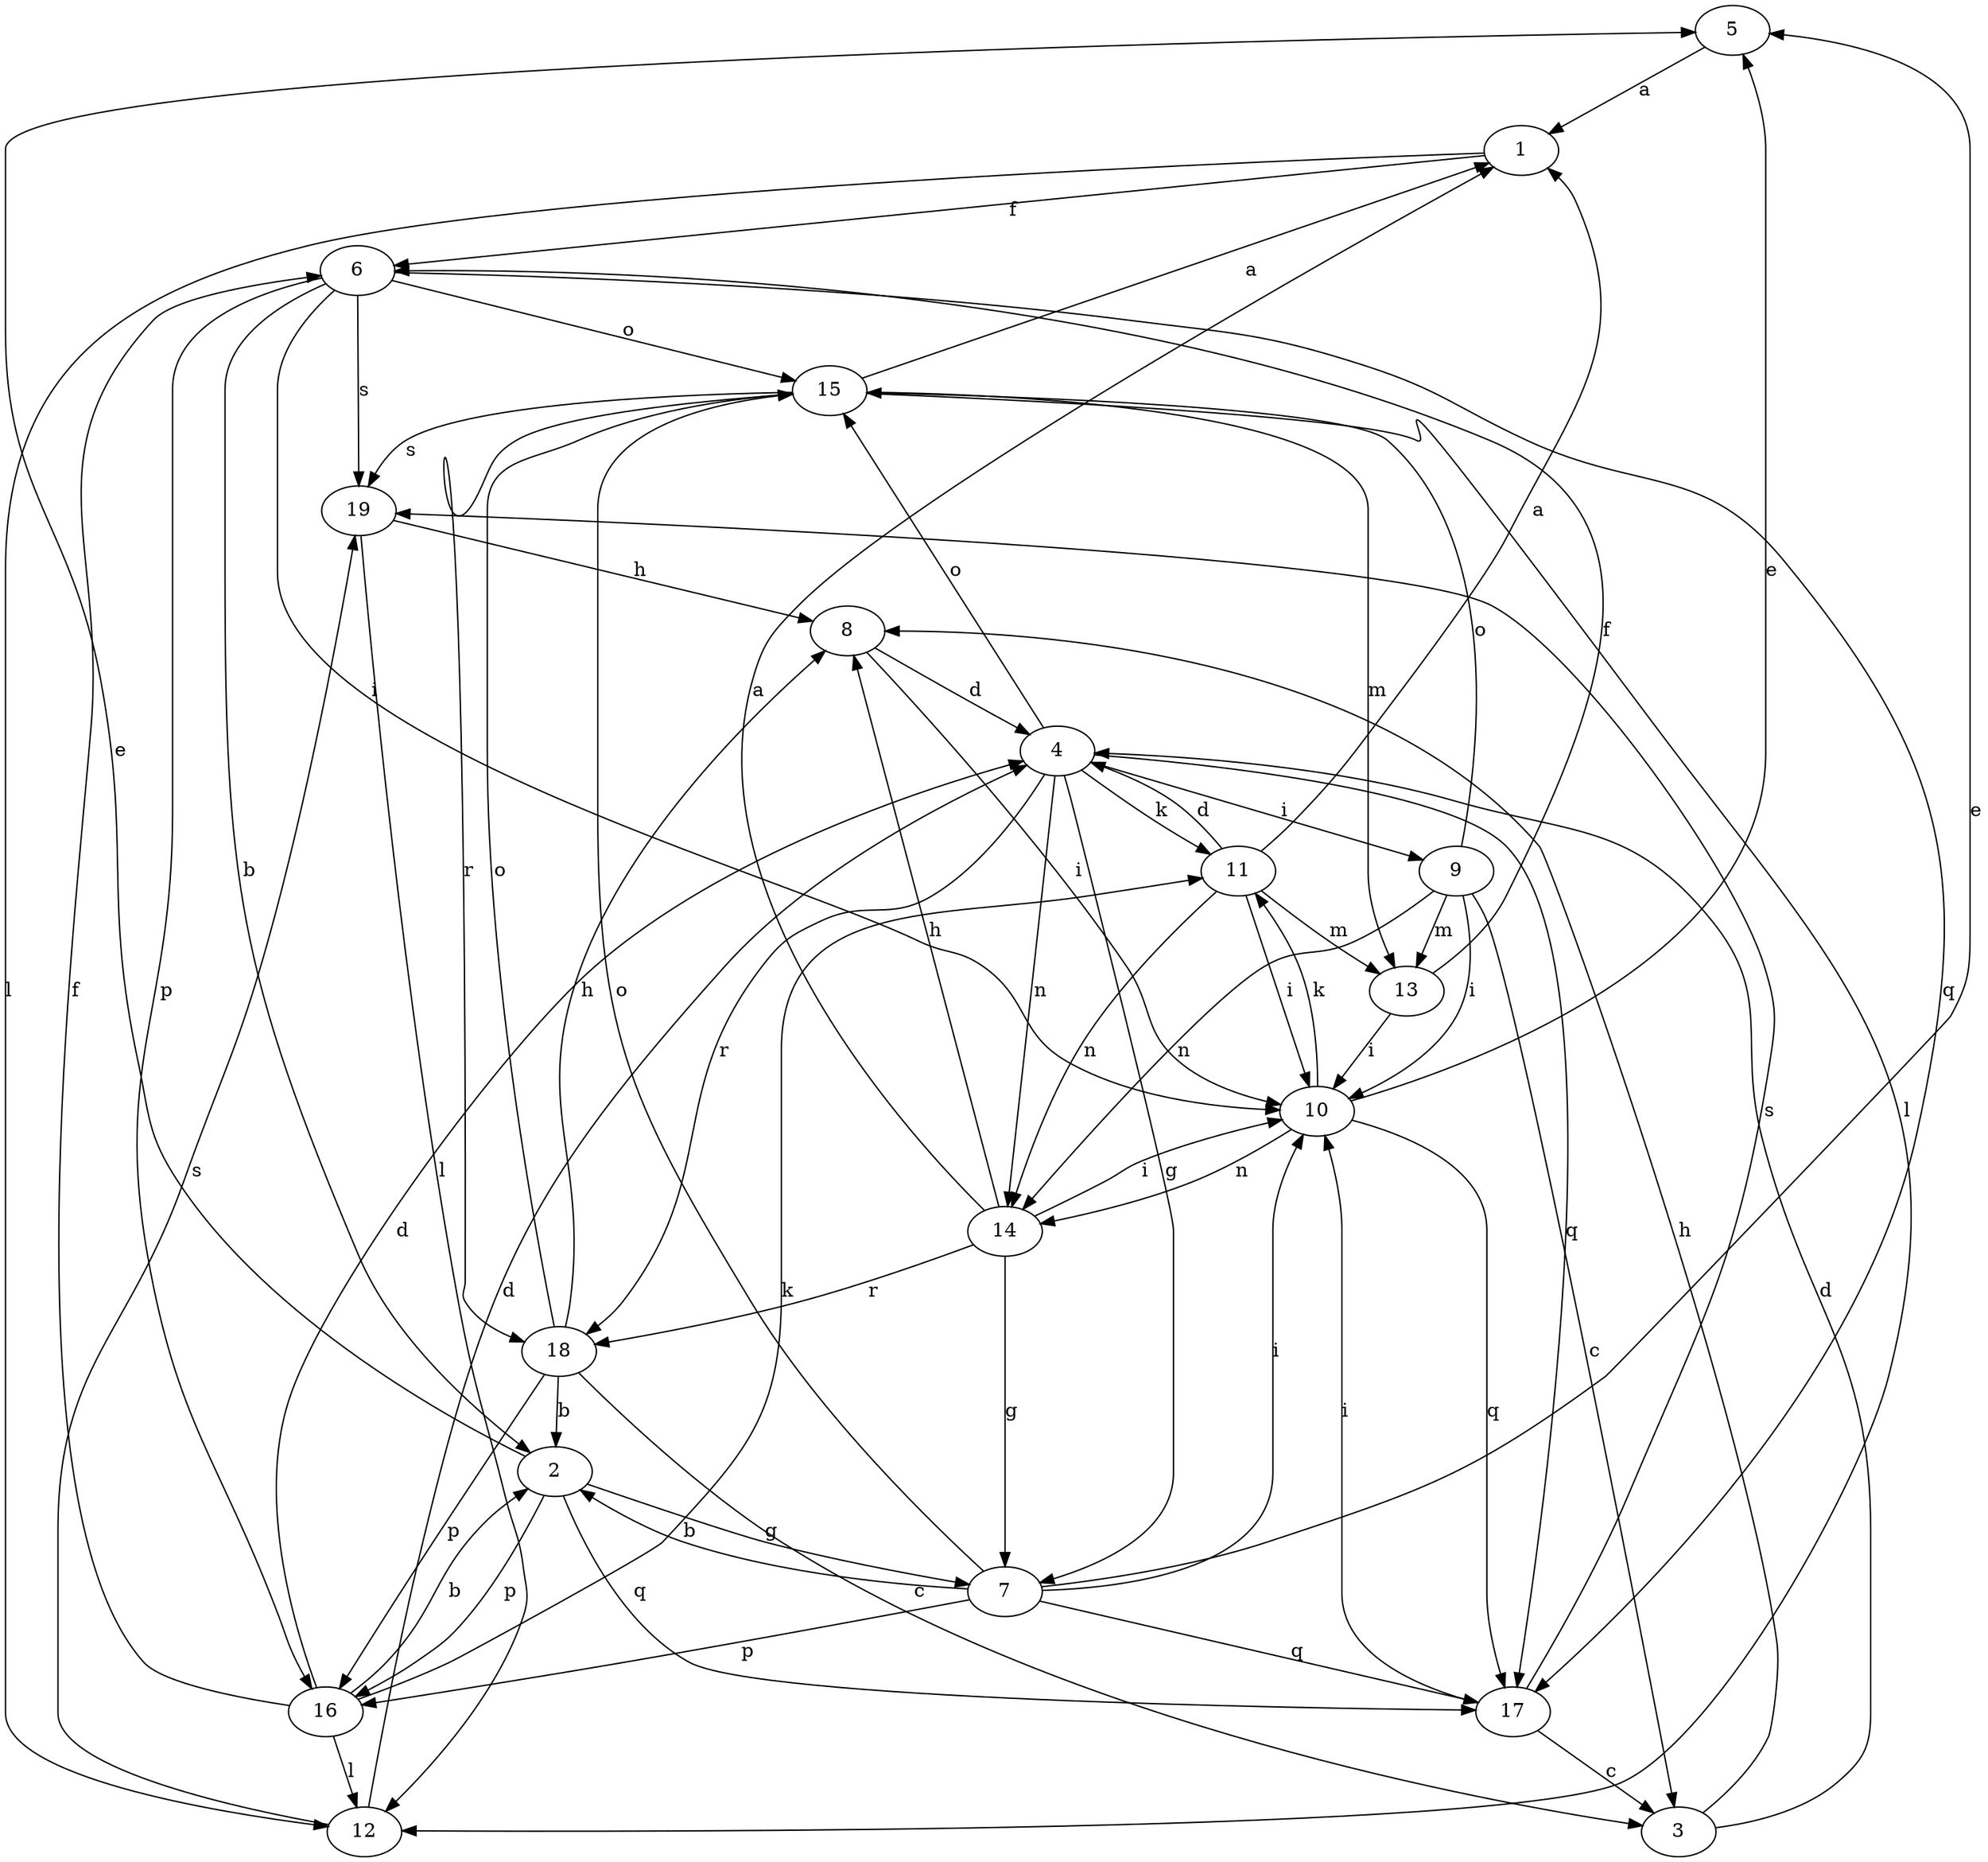 strict digraph  {
	5 -> 1 [label=a];
	11 -> 1 [label=a];
	14 -> 1 [label=a];
	15 -> 1 [label=a];
	6 -> 2 [label=b];
	7 -> 2 [label=b];
	16 -> 2 [label=b];
	18 -> 2 [label=b];
	9 -> 3 [label=c];
	17 -> 3 [label=c];
	18 -> 3 [label=c];
	3 -> 4 [label=d];
	8 -> 4 [label=d];
	11 -> 4 [label=d];
	12 -> 4 [label=d];
	16 -> 4 [label=d];
	2 -> 5 [label=e];
	7 -> 5 [label=e];
	10 -> 5 [label=e];
	1 -> 6 [label=f];
	13 -> 6 [label=f];
	16 -> 6 [label=f];
	2 -> 7 [label=g];
	4 -> 7 [label=g];
	14 -> 7 [label=g];
	3 -> 8 [label=h];
	14 -> 8 [label=h];
	18 -> 8 [label=h];
	19 -> 8 [label=h];
	4 -> 9 [label=i];
	6 -> 10 [label=i];
	7 -> 10 [label=i];
	8 -> 10 [label=i];
	9 -> 10 [label=i];
	11 -> 10 [label=i];
	13 -> 10 [label=i];
	14 -> 10 [label=i];
	17 -> 10 [label=i];
	4 -> 11 [label=k];
	10 -> 11 [label=k];
	16 -> 11 [label=k];
	1 -> 12 [label=l];
	15 -> 12 [label=l];
	16 -> 12 [label=l];
	19 -> 12 [label=l];
	9 -> 13 [label=m];
	11 -> 13 [label=m];
	15 -> 13 [label=m];
	4 -> 14 [label=n];
	9 -> 14 [label=n];
	10 -> 14 [label=n];
	11 -> 14 [label=n];
	4 -> 15 [label=o];
	6 -> 15 [label=o];
	7 -> 15 [label=o];
	9 -> 15 [label=o];
	18 -> 15 [label=o];
	2 -> 16 [label=p];
	6 -> 16 [label=p];
	7 -> 16 [label=p];
	18 -> 16 [label=p];
	2 -> 17 [label=q];
	4 -> 17 [label=q];
	6 -> 17 [label=q];
	7 -> 17 [label=q];
	10 -> 17 [label=q];
	4 -> 18 [label=r];
	14 -> 18 [label=r];
	15 -> 18 [label=r];
	6 -> 19 [label=s];
	12 -> 19 [label=s];
	15 -> 19 [label=s];
	17 -> 19 [label=s];
}
